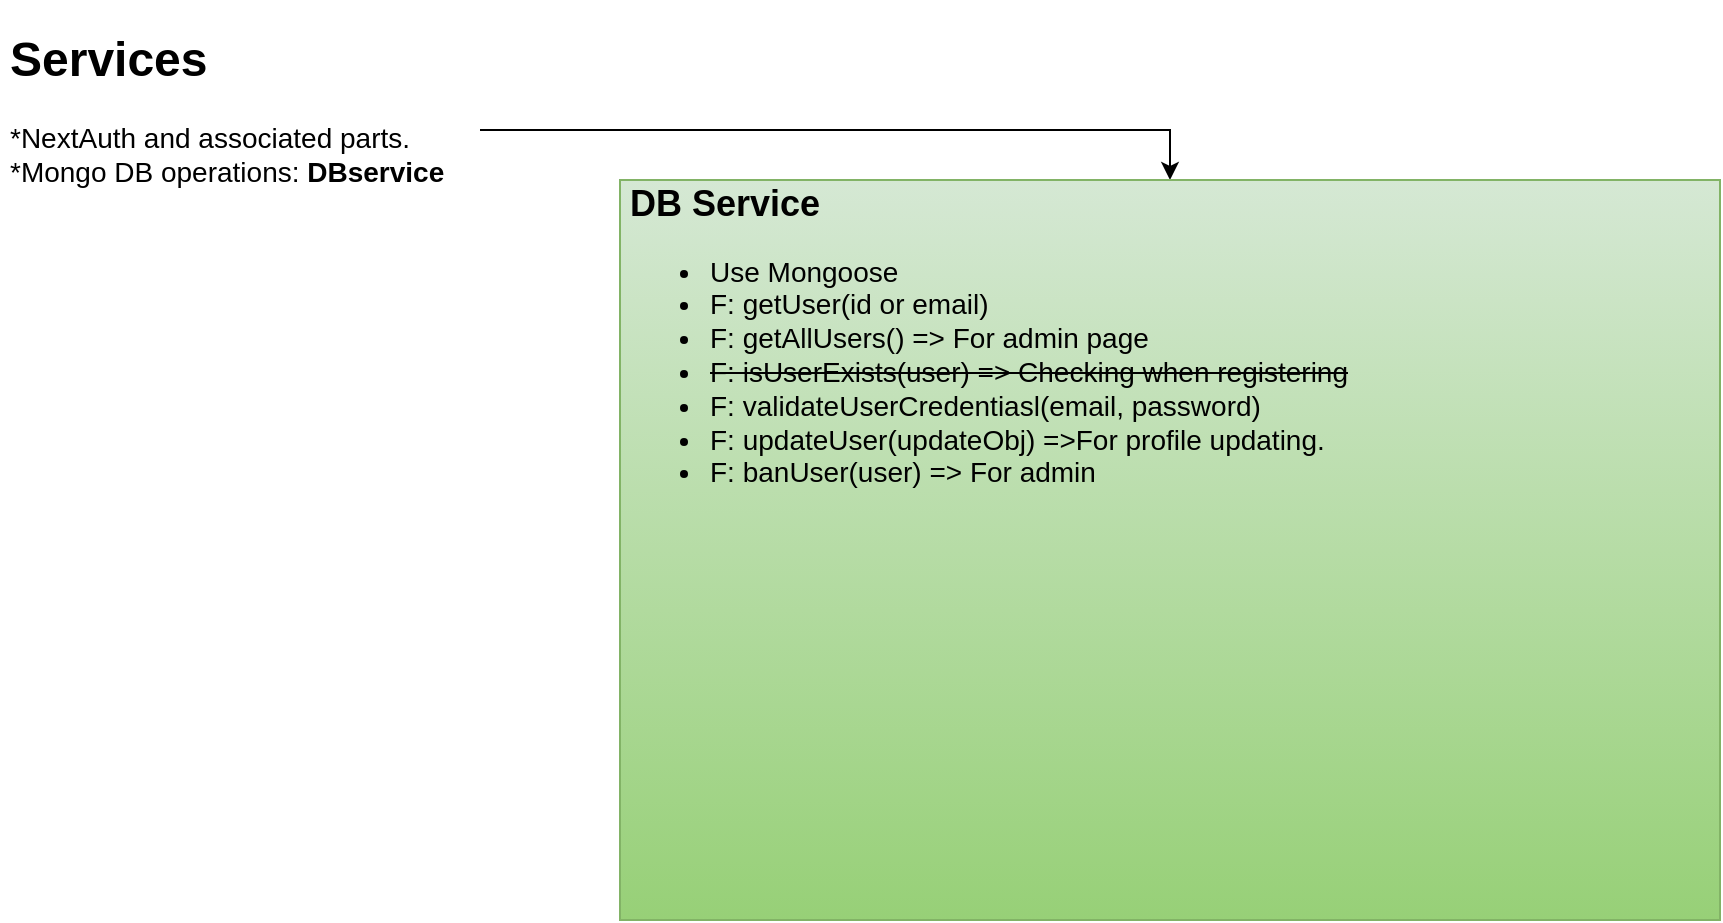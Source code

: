 <mxfile version="23.1.5" type="device">
  <diagram name="Sayfa -1" id="uOWMirdnqwFk5onvOYnI">
    <mxGraphModel dx="1050" dy="530" grid="1" gridSize="10" guides="1" tooltips="1" connect="1" arrows="1" fold="1" page="1" pageScale="1" pageWidth="1169" pageHeight="827" math="0" shadow="0">
      <root>
        <mxCell id="0" />
        <mxCell id="1" parent="0" />
        <mxCell id="Fvn8p4dYtvblJcyB3hhz-4" style="edgeStyle=orthogonalEdgeStyle;rounded=0;orthogonalLoop=1;jettySize=auto;html=1;entryX=0.5;entryY=0;entryDx=0;entryDy=0;" parent="1" source="Fvn8p4dYtvblJcyB3hhz-1" target="Fvn8p4dYtvblJcyB3hhz-3" edge="1">
          <mxGeometry relative="1" as="geometry" />
        </mxCell>
        <mxCell id="Fvn8p4dYtvblJcyB3hhz-1" value="&lt;h1&gt;Services&lt;/h1&gt;&lt;div style=&quot;&quot;&gt;&lt;span style=&quot;font-size: 14px;&quot;&gt;*NextAuth and associated parts.&lt;/span&gt;&lt;/div&gt;&lt;div style=&quot;&quot;&gt;&lt;span style=&quot;font-size: 14px;&quot;&gt;*Mongo DB operations: &lt;b&gt;DBservice&lt;/b&gt;&lt;/span&gt;&lt;/div&gt;&lt;p&gt;&lt;br&gt;&lt;/p&gt;" style="text;html=1;strokeColor=none;fillColor=none;spacing=5;spacingTop=-20;whiteSpace=wrap;overflow=hidden;rounded=0;" parent="1" vertex="1">
          <mxGeometry x="90" y="30" width="240" height="110" as="geometry" />
        </mxCell>
        <mxCell id="Fvn8p4dYtvblJcyB3hhz-3" value="&lt;h1 style=&quot;font-size: 18px;&quot;&gt;DB Service&lt;/h1&gt;&lt;div&gt;&lt;ul style=&quot;font-size: 14px;&quot;&gt;&lt;li&gt;Use Mongoose&lt;/li&gt;&lt;li&gt;F: getUser(id or email)&lt;/li&gt;&lt;li&gt;F: getAllUsers() =&amp;gt; For admin page&lt;/li&gt;&lt;li&gt;&lt;strike&gt;F: isUserExists(user) =&amp;gt; Checking when registering&lt;/strike&gt;&lt;/li&gt;&lt;li&gt;F: validateUserCredentiasl(email, password)&lt;/li&gt;&lt;li&gt;F: updateUser(updateObj) =&amp;gt;For profile updating.&lt;/li&gt;&lt;li&gt;F: banUser(user) =&amp;gt; For admin&lt;/li&gt;&lt;/ul&gt;&lt;/div&gt;" style="text;html=1;strokeColor=#82b366;fillColor=#d5e8d4;spacing=5;spacingTop=-20;whiteSpace=wrap;overflow=hidden;rounded=0;gradientColor=#97d077;" parent="1" vertex="1">
          <mxGeometry x="400" y="110" width="550" height="370" as="geometry" />
        </mxCell>
      </root>
    </mxGraphModel>
  </diagram>
</mxfile>

